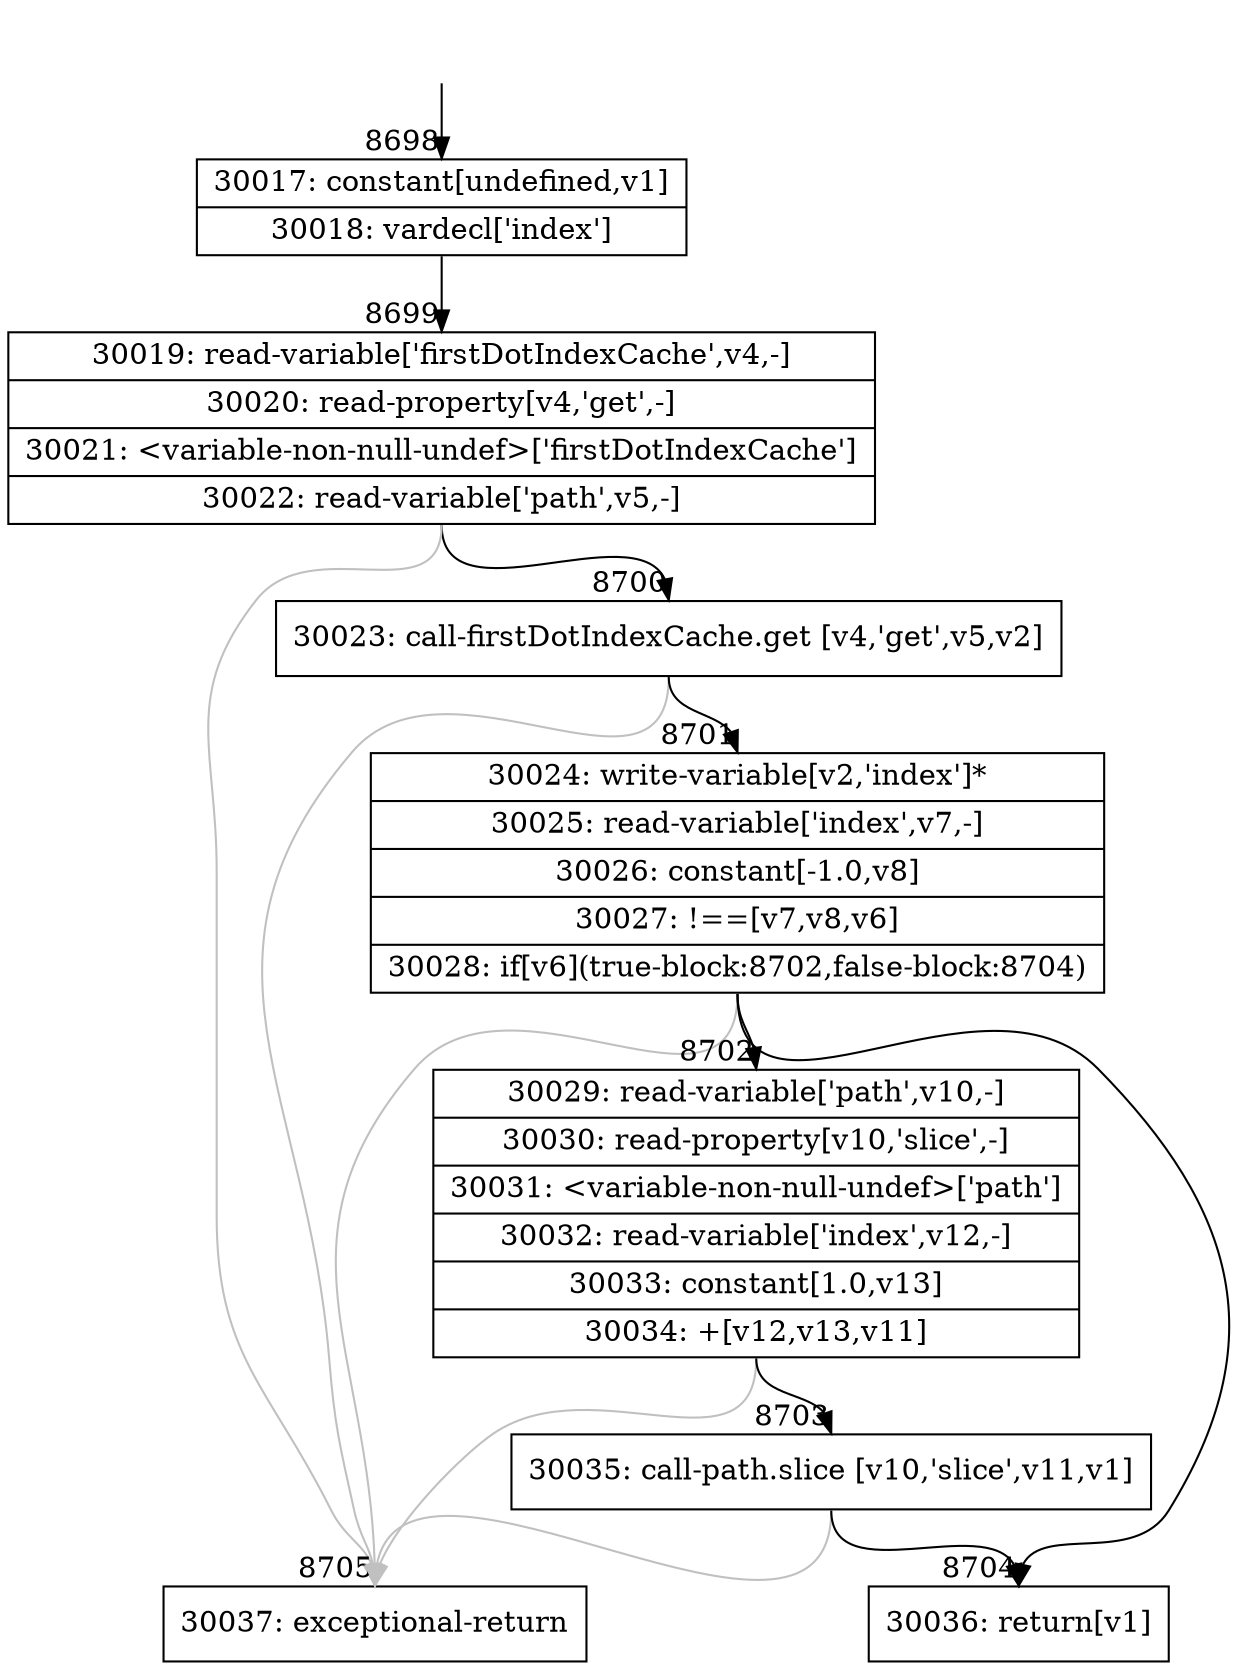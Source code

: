 digraph {
rankdir="TD"
BB_entry735[shape=none,label=""];
BB_entry735 -> BB8698 [tailport=s, headport=n, headlabel="    8698"]
BB8698 [shape=record label="{30017: constant[undefined,v1]|30018: vardecl['index']}" ] 
BB8698 -> BB8699 [tailport=s, headport=n, headlabel="      8699"]
BB8699 [shape=record label="{30019: read-variable['firstDotIndexCache',v4,-]|30020: read-property[v4,'get',-]|30021: \<variable-non-null-undef\>['firstDotIndexCache']|30022: read-variable['path',v5,-]}" ] 
BB8699 -> BB8700 [tailport=s, headport=n, headlabel="      8700"]
BB8699 -> BB8705 [tailport=s, headport=n, color=gray, headlabel="      8705"]
BB8700 [shape=record label="{30023: call-firstDotIndexCache.get [v4,'get',v5,v2]}" ] 
BB8700 -> BB8701 [tailport=s, headport=n, headlabel="      8701"]
BB8700 -> BB8705 [tailport=s, headport=n, color=gray]
BB8701 [shape=record label="{30024: write-variable[v2,'index']*|30025: read-variable['index',v7,-]|30026: constant[-1.0,v8]|30027: !==[v7,v8,v6]|30028: if[v6](true-block:8702,false-block:8704)}" ] 
BB8701 -> BB8702 [tailport=s, headport=n, headlabel="      8702"]
BB8701 -> BB8704 [tailport=s, headport=n, headlabel="      8704"]
BB8701 -> BB8705 [tailport=s, headport=n, color=gray]
BB8702 [shape=record label="{30029: read-variable['path',v10,-]|30030: read-property[v10,'slice',-]|30031: \<variable-non-null-undef\>['path']|30032: read-variable['index',v12,-]|30033: constant[1.0,v13]|30034: +[v12,v13,v11]}" ] 
BB8702 -> BB8703 [tailport=s, headport=n, headlabel="      8703"]
BB8702 -> BB8705 [tailport=s, headport=n, color=gray]
BB8703 [shape=record label="{30035: call-path.slice [v10,'slice',v11,v1]}" ] 
BB8703 -> BB8704 [tailport=s, headport=n]
BB8703 -> BB8705 [tailport=s, headport=n, color=gray]
BB8704 [shape=record label="{30036: return[v1]}" ] 
BB8705 [shape=record label="{30037: exceptional-return}" ] 
//#$~ 15559
}
